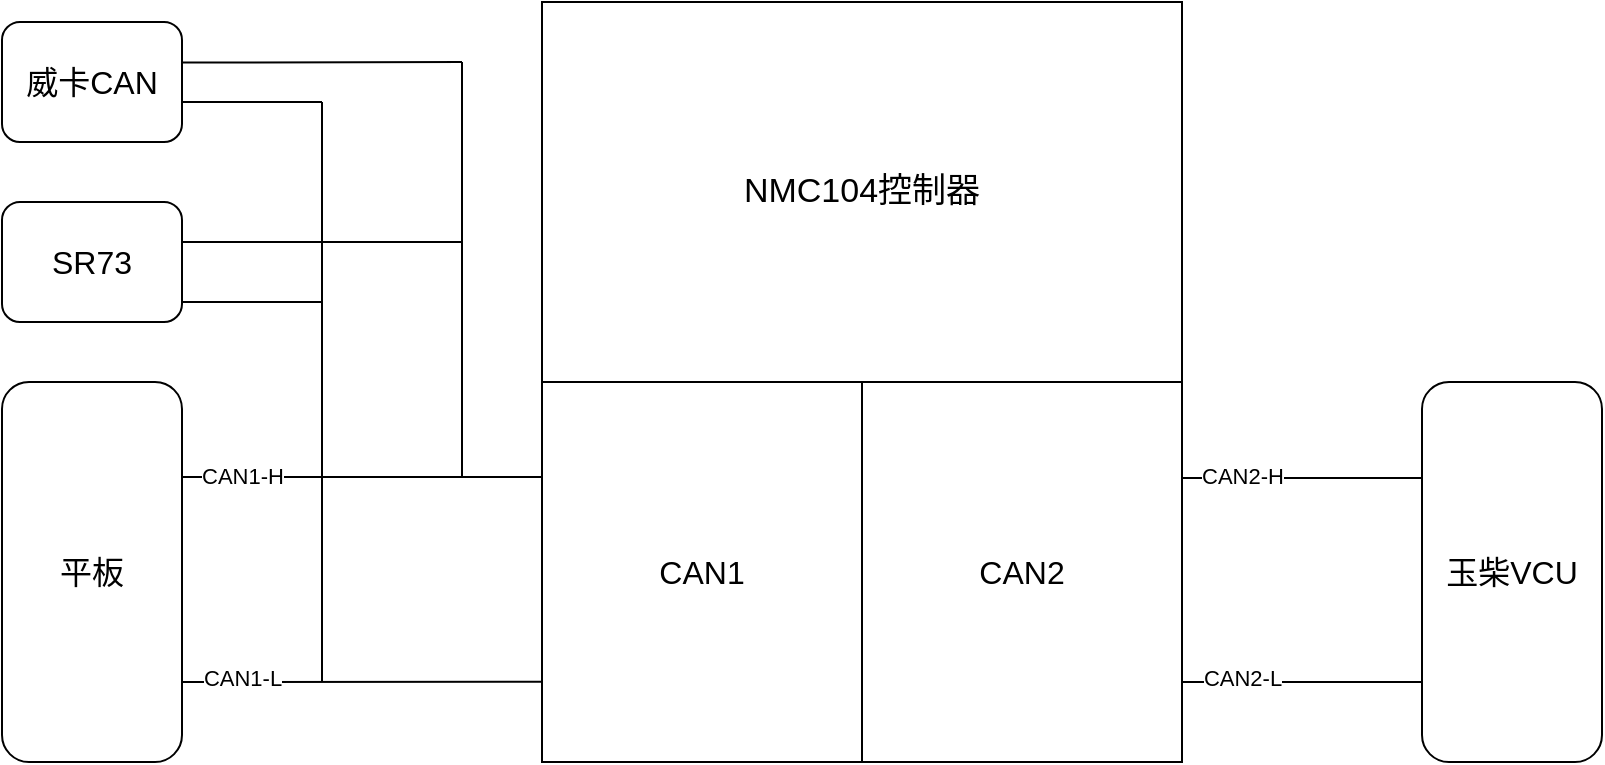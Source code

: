 <mxfile version="26.0.11">
  <diagram name="第 1 页" id="m-XW8F5VrLj2kAHKP3lN">
    <mxGraphModel dx="1434" dy="738" grid="1" gridSize="10" guides="1" tooltips="1" connect="1" arrows="1" fold="1" page="1" pageScale="1" pageWidth="2000" pageHeight="2000" math="0" shadow="0">
      <root>
        <mxCell id="0" />
        <mxCell id="1" parent="0" />
        <mxCell id="h1UAqoqoTCO8OhOf6-vA-1" value="&lt;font style=&quot;font-size: 17px;&quot;&gt;NMC104控制器&lt;/font&gt;" style="rounded=0;whiteSpace=wrap;html=1;" vertex="1" parent="1">
          <mxGeometry x="400" y="140" width="320" height="190" as="geometry" />
        </mxCell>
        <mxCell id="h1UAqoqoTCO8OhOf6-vA-2" value="&lt;font style=&quot;font-size: 16px;&quot;&gt;CAN1&lt;/font&gt;" style="rounded=0;whiteSpace=wrap;html=1;" vertex="1" parent="1">
          <mxGeometry x="400" y="330" width="160" height="190" as="geometry" />
        </mxCell>
        <mxCell id="h1UAqoqoTCO8OhOf6-vA-3" value="&lt;font style=&quot;font-size: 16px;&quot;&gt;CAN2&lt;/font&gt;" style="rounded=0;whiteSpace=wrap;html=1;" vertex="1" parent="1">
          <mxGeometry x="560" y="330" width="160" height="190" as="geometry" />
        </mxCell>
        <mxCell id="h1UAqoqoTCO8OhOf6-vA-4" value="&lt;font style=&quot;font-size: 16px;&quot;&gt;平板&lt;/font&gt;" style="rounded=1;whiteSpace=wrap;html=1;" vertex="1" parent="1">
          <mxGeometry x="130" y="330" width="90" height="190" as="geometry" />
        </mxCell>
        <mxCell id="h1UAqoqoTCO8OhOf6-vA-5" value="" style="endArrow=none;html=1;rounded=0;entryX=1;entryY=0.25;entryDx=0;entryDy=0;exitX=0;exitY=0.25;exitDx=0;exitDy=0;" edge="1" parent="1" source="h1UAqoqoTCO8OhOf6-vA-2" target="h1UAqoqoTCO8OhOf6-vA-4">
          <mxGeometry width="50" height="50" relative="1" as="geometry">
            <mxPoint x="500" y="490" as="sourcePoint" />
            <mxPoint x="550" y="440" as="targetPoint" />
          </mxGeometry>
        </mxCell>
        <mxCell id="h1UAqoqoTCO8OhOf6-vA-7" value="CAN1-H" style="edgeLabel;html=1;align=center;verticalAlign=middle;resizable=0;points=[];" vertex="1" connectable="0" parent="h1UAqoqoTCO8OhOf6-vA-5">
          <mxGeometry x="0.222" y="-1" relative="1" as="geometry">
            <mxPoint x="-40" as="offset" />
          </mxGeometry>
        </mxCell>
        <mxCell id="h1UAqoqoTCO8OhOf6-vA-6" value="" style="endArrow=none;html=1;rounded=0;entryX=0;entryY=0.789;entryDx=0;entryDy=0;entryPerimeter=0;" edge="1" parent="1" target="h1UAqoqoTCO8OhOf6-vA-2">
          <mxGeometry width="50" height="50" relative="1" as="geometry">
            <mxPoint x="220" y="480" as="sourcePoint" />
            <mxPoint x="270" y="430" as="targetPoint" />
          </mxGeometry>
        </mxCell>
        <mxCell id="h1UAqoqoTCO8OhOf6-vA-8" value="CAN1-L" style="edgeLabel;html=1;align=center;verticalAlign=middle;resizable=0;points=[];" vertex="1" connectable="0" parent="h1UAqoqoTCO8OhOf6-vA-6">
          <mxGeometry x="-0.213" y="2" relative="1" as="geometry">
            <mxPoint x="-41" as="offset" />
          </mxGeometry>
        </mxCell>
        <mxCell id="h1UAqoqoTCO8OhOf6-vA-9" value="" style="endArrow=none;html=1;rounded=0;" edge="1" parent="1">
          <mxGeometry width="50" height="50" relative="1" as="geometry">
            <mxPoint x="290" y="480" as="sourcePoint" />
            <mxPoint x="290" y="190" as="targetPoint" />
          </mxGeometry>
        </mxCell>
        <mxCell id="h1UAqoqoTCO8OhOf6-vA-10" value="" style="endArrow=none;html=1;rounded=0;" edge="1" parent="1">
          <mxGeometry width="50" height="50" relative="1" as="geometry">
            <mxPoint x="360" y="378" as="sourcePoint" />
            <mxPoint x="360" y="170" as="targetPoint" />
          </mxGeometry>
        </mxCell>
        <mxCell id="h1UAqoqoTCO8OhOf6-vA-11" value="&lt;font style=&quot;font-size: 16px;&quot;&gt;SR73&lt;/font&gt;" style="rounded=1;whiteSpace=wrap;html=1;" vertex="1" parent="1">
          <mxGeometry x="130" y="240" width="90" height="60" as="geometry" />
        </mxCell>
        <mxCell id="h1UAqoqoTCO8OhOf6-vA-12" value="&lt;font style=&quot;font-size: 16px;&quot;&gt;威卡CAN&lt;/font&gt;" style="rounded=1;whiteSpace=wrap;html=1;" vertex="1" parent="1">
          <mxGeometry x="130" y="150" width="90" height="60" as="geometry" />
        </mxCell>
        <mxCell id="h1UAqoqoTCO8OhOf6-vA-14" value="" style="endArrow=none;html=1;rounded=0;exitX=1.02;exitY=0.338;exitDx=0;exitDy=0;exitPerimeter=0;" edge="1" parent="1">
          <mxGeometry width="50" height="50" relative="1" as="geometry">
            <mxPoint x="220" y="170.28" as="sourcePoint" />
            <mxPoint x="360" y="170" as="targetPoint" />
          </mxGeometry>
        </mxCell>
        <mxCell id="h1UAqoqoTCO8OhOf6-vA-15" value="" style="endArrow=none;html=1;rounded=0;" edge="1" parent="1">
          <mxGeometry width="50" height="50" relative="1" as="geometry">
            <mxPoint x="220" y="190" as="sourcePoint" />
            <mxPoint x="290" y="190" as="targetPoint" />
          </mxGeometry>
        </mxCell>
        <mxCell id="h1UAqoqoTCO8OhOf6-vA-16" value="" style="endArrow=none;html=1;rounded=0;" edge="1" parent="1">
          <mxGeometry width="50" height="50" relative="1" as="geometry">
            <mxPoint x="220" y="260" as="sourcePoint" />
            <mxPoint x="360" y="260" as="targetPoint" />
          </mxGeometry>
        </mxCell>
        <mxCell id="h1UAqoqoTCO8OhOf6-vA-17" value="" style="endArrow=none;html=1;rounded=0;" edge="1" parent="1">
          <mxGeometry width="50" height="50" relative="1" as="geometry">
            <mxPoint x="220" y="290" as="sourcePoint" />
            <mxPoint x="290" y="290" as="targetPoint" />
          </mxGeometry>
        </mxCell>
        <mxCell id="h1UAqoqoTCO8OhOf6-vA-18" value="" style="endArrow=none;html=1;rounded=0;entryX=1;entryY=0.25;entryDx=0;entryDy=0;exitX=0;exitY=0.25;exitDx=0;exitDy=0;" edge="1" parent="1">
          <mxGeometry width="50" height="50" relative="1" as="geometry">
            <mxPoint x="900" y="378" as="sourcePoint" />
            <mxPoint x="720" y="378" as="targetPoint" />
          </mxGeometry>
        </mxCell>
        <mxCell id="h1UAqoqoTCO8OhOf6-vA-19" value="CAN2-H" style="edgeLabel;html=1;align=center;verticalAlign=middle;resizable=0;points=[];" vertex="1" connectable="0" parent="h1UAqoqoTCO8OhOf6-vA-18">
          <mxGeometry x="0.222" y="-1" relative="1" as="geometry">
            <mxPoint x="-40" as="offset" />
          </mxGeometry>
        </mxCell>
        <mxCell id="h1UAqoqoTCO8OhOf6-vA-20" value="" style="endArrow=none;html=1;rounded=0;entryX=0;entryY=0.789;entryDx=0;entryDy=0;entryPerimeter=0;" edge="1" parent="1">
          <mxGeometry width="50" height="50" relative="1" as="geometry">
            <mxPoint x="720" y="480" as="sourcePoint" />
            <mxPoint x="900" y="480" as="targetPoint" />
          </mxGeometry>
        </mxCell>
        <mxCell id="h1UAqoqoTCO8OhOf6-vA-21" value="CAN2-L" style="edgeLabel;html=1;align=center;verticalAlign=middle;resizable=0;points=[];" vertex="1" connectable="0" parent="h1UAqoqoTCO8OhOf6-vA-20">
          <mxGeometry x="-0.213" y="2" relative="1" as="geometry">
            <mxPoint x="-41" as="offset" />
          </mxGeometry>
        </mxCell>
        <mxCell id="h1UAqoqoTCO8OhOf6-vA-22" value="&lt;font style=&quot;font-size: 16px;&quot;&gt;玉柴VCU&lt;/font&gt;" style="rounded=1;whiteSpace=wrap;html=1;" vertex="1" parent="1">
          <mxGeometry x="840" y="330" width="90" height="190" as="geometry" />
        </mxCell>
      </root>
    </mxGraphModel>
  </diagram>
</mxfile>
